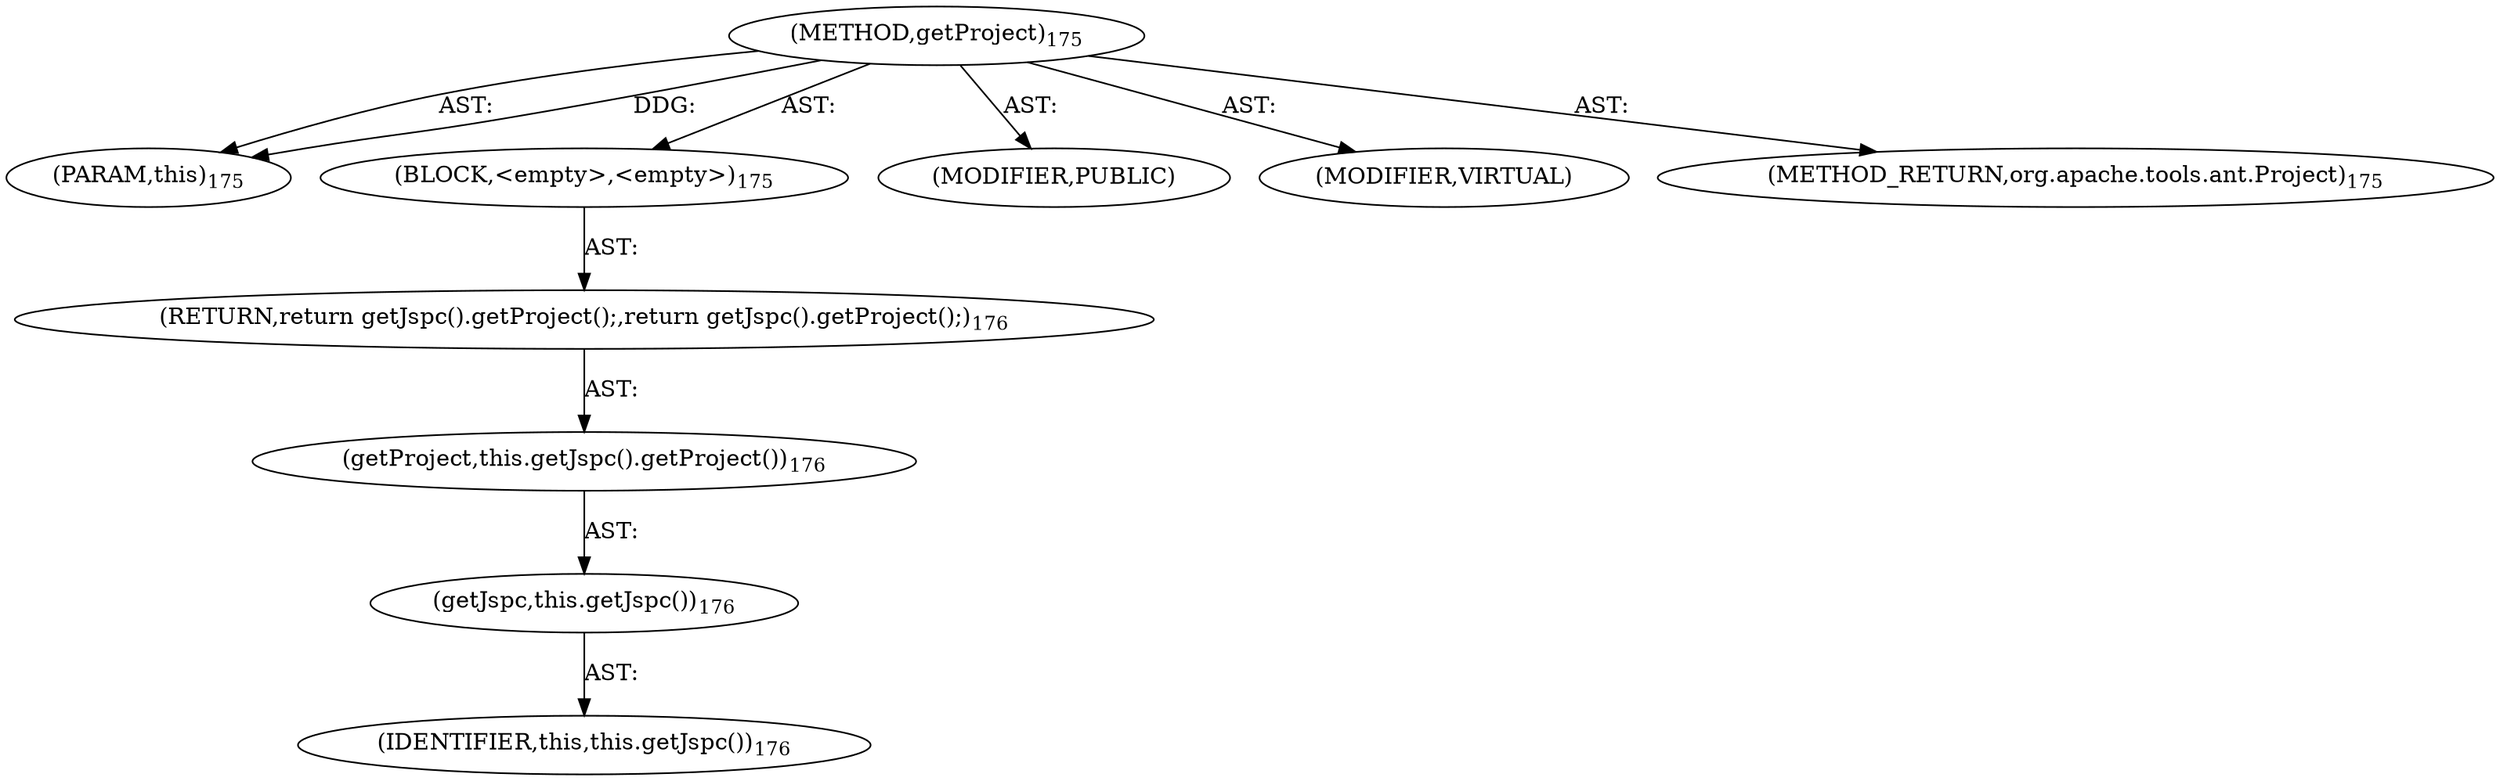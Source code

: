 digraph "getProject" {  
"111669149703" [label = <(METHOD,getProject)<SUB>175</SUB>> ]
"115964116993" [label = <(PARAM,this)<SUB>175</SUB>> ]
"25769803788" [label = <(BLOCK,&lt;empty&gt;,&lt;empty&gt;)<SUB>175</SUB>> ]
"146028888066" [label = <(RETURN,return getJspc().getProject();,return getJspc().getProject();)<SUB>176</SUB>> ]
"30064771119" [label = <(getProject,this.getJspc().getProject())<SUB>176</SUB>> ]
"30064771120" [label = <(getJspc,this.getJspc())<SUB>176</SUB>> ]
"68719476737" [label = <(IDENTIFIER,this,this.getJspc())<SUB>176</SUB>> ]
"133143986193" [label = <(MODIFIER,PUBLIC)> ]
"133143986194" [label = <(MODIFIER,VIRTUAL)> ]
"128849018887" [label = <(METHOD_RETURN,org.apache.tools.ant.Project)<SUB>175</SUB>> ]
  "111669149703" -> "115964116993"  [ label = "AST: "] 
  "111669149703" -> "25769803788"  [ label = "AST: "] 
  "111669149703" -> "133143986193"  [ label = "AST: "] 
  "111669149703" -> "133143986194"  [ label = "AST: "] 
  "111669149703" -> "128849018887"  [ label = "AST: "] 
  "25769803788" -> "146028888066"  [ label = "AST: "] 
  "146028888066" -> "30064771119"  [ label = "AST: "] 
  "30064771119" -> "30064771120"  [ label = "AST: "] 
  "30064771120" -> "68719476737"  [ label = "AST: "] 
  "111669149703" -> "115964116993"  [ label = "DDG: "] 
}
